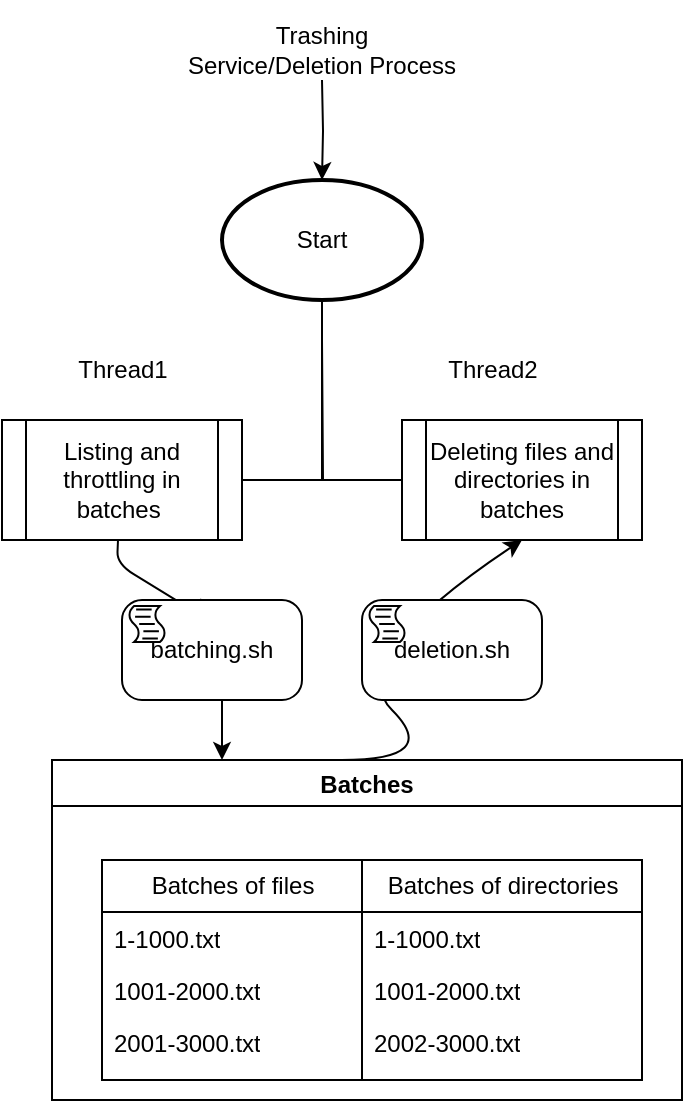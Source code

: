 <mxfile version="21.1.2" type="github">
  <diagram id="C5RBs43oDa-KdzZeNtuy" name="Page-1">
    <mxGraphModel dx="880" dy="1653" grid="1" gridSize="10" guides="1" tooltips="1" connect="1" arrows="1" fold="1" page="1" pageScale="1" pageWidth="827" pageHeight="1169" math="0" shadow="0">
      <root>
        <mxCell id="WIyWlLk6GJQsqaUBKTNV-0" />
        <mxCell id="WIyWlLk6GJQsqaUBKTNV-1" parent="WIyWlLk6GJQsqaUBKTNV-0" />
        <mxCell id="3tZebW2yL0NTeM2Al_U9-28" value="" style="edgeStyle=orthogonalEdgeStyle;rounded=0;orthogonalLoop=1;jettySize=auto;html=1;" parent="WIyWlLk6GJQsqaUBKTNV-1" target="3tZebW2yL0NTeM2Al_U9-27" edge="1">
          <mxGeometry relative="1" as="geometry">
            <mxPoint x="360" y="-1050" as="sourcePoint" />
          </mxGeometry>
        </mxCell>
        <mxCell id="3tZebW2yL0NTeM2Al_U9-27" value="Start" style="strokeWidth=2;html=1;shape=mxgraph.flowchart.start_1;whiteSpace=wrap;" parent="WIyWlLk6GJQsqaUBKTNV-1" vertex="1">
          <mxGeometry x="310" y="-1000" width="100" height="60" as="geometry" />
        </mxCell>
        <mxCell id="3tZebW2yL0NTeM2Al_U9-45" value="" style="edgeStyle=orthogonalEdgeStyle;sourcePerimeterSpacing=0;targetPerimeterSpacing=0;startArrow=none;endArrow=none;rounded=0;targetPortConstraint=eastwest;sourcePortConstraint=northsouth;curved=0;rounded=0;entryX=1;entryY=0.5;entryDx=0;entryDy=0;" parent="WIyWlLk6GJQsqaUBKTNV-1" target="3tZebW2yL0NTeM2Al_U9-88" edge="1">
          <mxGeometry relative="1" as="geometry">
            <mxPoint x="360" y="-920" as="sourcePoint" />
            <mxPoint x="350" y="-850" as="targetPoint" />
          </mxGeometry>
        </mxCell>
        <mxCell id="3tZebW2yL0NTeM2Al_U9-46" value="" style="edgeStyle=orthogonalEdgeStyle;sourcePerimeterSpacing=0;targetPerimeterSpacing=0;startArrow=none;endArrow=none;rounded=0;targetPortConstraint=eastwest;sourcePortConstraint=northsouth;curved=0;rounded=0;exitX=0.5;exitY=1;exitDx=0;exitDy=0;exitPerimeter=0;" parent="WIyWlLk6GJQsqaUBKTNV-1" source="3tZebW2yL0NTeM2Al_U9-27" edge="1">
          <mxGeometry relative="1" as="geometry">
            <mxPoint x="360" y="-920" as="sourcePoint" />
            <mxPoint x="400" y="-850" as="targetPoint" />
            <Array as="points">
              <mxPoint x="360" y="-850" />
            </Array>
          </mxGeometry>
        </mxCell>
        <mxCell id="3tZebW2yL0NTeM2Al_U9-87" value="Deleting files and directories in batches" style="shape=process;whiteSpace=wrap;html=1;backgroundOutline=1;" parent="WIyWlLk6GJQsqaUBKTNV-1" vertex="1">
          <mxGeometry x="400" y="-880" width="120" height="60" as="geometry" />
        </mxCell>
        <mxCell id="3tZebW2yL0NTeM2Al_U9-88" value="Listing and throttling in batches&amp;nbsp;" style="shape=process;whiteSpace=wrap;html=1;backgroundOutline=1;" parent="WIyWlLk6GJQsqaUBKTNV-1" vertex="1">
          <mxGeometry x="200" y="-880" width="120" height="60" as="geometry" />
        </mxCell>
        <mxCell id="3tZebW2yL0NTeM2Al_U9-92" value="Batches of files" style="swimlane;fontStyle=0;childLayout=stackLayout;horizontal=1;startSize=26;fillColor=none;horizontalStack=0;resizeParent=1;resizeParentMax=0;resizeLast=0;collapsible=1;marginBottom=0;html=1;" parent="WIyWlLk6GJQsqaUBKTNV-1" vertex="1">
          <mxGeometry x="250" y="-660" width="130" height="110" as="geometry">
            <mxRectangle x="260" y="-710" width="230" height="30" as="alternateBounds" />
          </mxGeometry>
        </mxCell>
        <mxCell id="3tZebW2yL0NTeM2Al_U9-93" value="1-1000.txt" style="text;strokeColor=none;fillColor=none;align=left;verticalAlign=top;spacingLeft=4;spacingRight=4;overflow=hidden;rotatable=0;points=[[0,0.5],[1,0.5]];portConstraint=eastwest;whiteSpace=wrap;html=1;" parent="3tZebW2yL0NTeM2Al_U9-92" vertex="1">
          <mxGeometry y="26" width="130" height="26" as="geometry" />
        </mxCell>
        <mxCell id="3tZebW2yL0NTeM2Al_U9-94" value="1001-2000.txt" style="text;strokeColor=none;fillColor=none;align=left;verticalAlign=top;spacingLeft=4;spacingRight=4;overflow=hidden;rotatable=0;points=[[0,0.5],[1,0.5]];portConstraint=eastwest;whiteSpace=wrap;html=1;" parent="3tZebW2yL0NTeM2Al_U9-92" vertex="1">
          <mxGeometry y="52" width="130" height="26" as="geometry" />
        </mxCell>
        <mxCell id="3tZebW2yL0NTeM2Al_U9-95" value="2001-3000.txt" style="text;strokeColor=none;fillColor=none;align=left;verticalAlign=top;spacingLeft=4;spacingRight=4;overflow=hidden;rotatable=0;points=[[0,0.5],[1,0.5]];portConstraint=eastwest;whiteSpace=wrap;html=1;" parent="3tZebW2yL0NTeM2Al_U9-92" vertex="1">
          <mxGeometry y="78" width="130" height="32" as="geometry" />
        </mxCell>
        <mxCell id="3tZebW2yL0NTeM2Al_U9-97" value="......" style="text;strokeColor=none;fillColor=none;align=left;verticalAlign=top;spacingLeft=4;spacingRight=4;overflow=hidden;rotatable=0;points=[[0,0.5],[1,0.5]];portConstraint=eastwest;whiteSpace=wrap;html=1;" parent="3tZebW2yL0NTeM2Al_U9-92" vertex="1">
          <mxGeometry y="110" width="130" as="geometry" />
        </mxCell>
        <mxCell id="3tZebW2yL0NTeM2Al_U9-96" value="Thread1" style="text;html=1;align=center;verticalAlign=middle;resizable=0;points=[];autosize=1;strokeColor=none;fillColor=none;" parent="WIyWlLk6GJQsqaUBKTNV-1" vertex="1">
          <mxGeometry x="225" y="-920" width="70" height="30" as="geometry" />
        </mxCell>
        <mxCell id="3tZebW2yL0NTeM2Al_U9-101" value="" style="html=1;rounded=1;curved=0;sourcePerimeterSpacing=0;targetPerimeterSpacing=0;startSize=6;endSize=6;noEdgeStyle=1;orthogonal=1;" parent="WIyWlLk6GJQsqaUBKTNV-1" source="S4s_6eEpdWKWXaanI9Ue-1" edge="1">
          <mxGeometry relative="1" as="geometry">
            <mxPoint x="258" y="-820" as="sourcePoint" />
            <mxPoint x="310" y="-710" as="targetPoint" />
            <Array as="points" />
          </mxGeometry>
        </mxCell>
        <mxCell id="3tZebW2yL0NTeM2Al_U9-102" value="" style="curved=1;endArrow=classic;html=1;rounded=0;entryX=0.5;entryY=1;entryDx=0;entryDy=0;" parent="WIyWlLk6GJQsqaUBKTNV-1" target="3tZebW2yL0NTeM2Al_U9-87" edge="1">
          <mxGeometry width="50" height="50" relative="1" as="geometry">
            <mxPoint x="370" y="-710" as="sourcePoint" />
            <mxPoint x="420" y="-760" as="targetPoint" />
            <Array as="points">
              <mxPoint x="420" y="-710" />
              <mxPoint x="370" y="-760" />
            </Array>
          </mxGeometry>
        </mxCell>
        <mxCell id="3tZebW2yL0NTeM2Al_U9-127" value="Trashing&lt;br style=&quot;text-align: left;&quot;&gt;&lt;span style=&quot;text-align: left;&quot;&gt;Service/Deletion Process&lt;/span&gt;" style="text;html=1;strokeColor=none;fillColor=none;align=center;verticalAlign=middle;whiteSpace=wrap;rounded=0;" parent="WIyWlLk6GJQsqaUBKTNV-1" vertex="1">
          <mxGeometry x="290" y="-1090" width="140" height="50" as="geometry" />
        </mxCell>
        <mxCell id="S4s_6eEpdWKWXaanI9Ue-2" value="" style="html=1;rounded=1;curved=0;sourcePerimeterSpacing=0;targetPerimeterSpacing=0;startSize=6;endSize=6;noEdgeStyle=1;orthogonal=1;entryX=0.438;entryY=-0.017;entryDx=0;entryDy=0;entryPerimeter=0;" parent="WIyWlLk6GJQsqaUBKTNV-1" target="S4s_6eEpdWKWXaanI9Ue-1" edge="1">
          <mxGeometry relative="1" as="geometry">
            <mxPoint x="258" y="-820" as="sourcePoint" />
            <mxPoint x="365" y="-713" as="targetPoint" />
            <Array as="points">
              <mxPoint x="257.5" y="-808" />
              <mxPoint x="300" y="-782" />
            </Array>
          </mxGeometry>
        </mxCell>
        <mxCell id="S4s_6eEpdWKWXaanI9Ue-1" value="batching.sh" style="points=[[0.25,0,0],[0.5,0,0],[0.75,0,0],[1,0.25,0],[1,0.5,0],[1,0.75,0],[0.75,1,0],[0.5,1,0],[0.25,1,0],[0,0.75,0],[0,0.5,0],[0,0.25,0]];shape=mxgraph.bpmn.task;whiteSpace=wrap;rectStyle=rounded;size=10;html=1;container=1;expand=0;collapsible=0;taskMarker=script;" parent="WIyWlLk6GJQsqaUBKTNV-1" vertex="1">
          <mxGeometry x="260" y="-790" width="90" height="50" as="geometry" />
        </mxCell>
        <mxCell id="S4s_6eEpdWKWXaanI9Ue-3" value="deletion.sh" style="points=[[0.25,0,0],[0.5,0,0],[0.75,0,0],[1,0.25,0],[1,0.5,0],[1,0.75,0],[0.75,1,0],[0.5,1,0],[0.25,1,0],[0,0.75,0],[0,0.5,0],[0,0.25,0]];shape=mxgraph.bpmn.task;whiteSpace=wrap;rectStyle=rounded;size=10;html=1;container=1;expand=0;collapsible=0;taskMarker=script;" parent="WIyWlLk6GJQsqaUBKTNV-1" vertex="1">
          <mxGeometry x="380" y="-790" width="90" height="50" as="geometry" />
        </mxCell>
        <mxCell id="S4s_6eEpdWKWXaanI9Ue-4" value="Thread2" style="text;html=1;align=center;verticalAlign=middle;resizable=0;points=[];autosize=1;strokeColor=none;fillColor=none;" parent="WIyWlLk6GJQsqaUBKTNV-1" vertex="1">
          <mxGeometry x="410" y="-920" width="70" height="30" as="geometry" />
        </mxCell>
        <mxCell id="x15Lo4N7TWAqHZYiQaTU-4" value="Batches of directories" style="swimlane;fontStyle=0;childLayout=stackLayout;horizontal=1;startSize=26;fillColor=none;horizontalStack=0;resizeParent=1;resizeParentMax=0;resizeLast=0;collapsible=1;marginBottom=0;html=1;" vertex="1" parent="WIyWlLk6GJQsqaUBKTNV-1">
          <mxGeometry x="380" y="-660" width="140" height="110" as="geometry" />
        </mxCell>
        <mxCell id="x15Lo4N7TWAqHZYiQaTU-5" value="1-1000.txt" style="text;strokeColor=none;fillColor=none;align=left;verticalAlign=top;spacingLeft=4;spacingRight=4;overflow=hidden;rotatable=0;points=[[0,0.5],[1,0.5]];portConstraint=eastwest;whiteSpace=wrap;html=1;" vertex="1" parent="x15Lo4N7TWAqHZYiQaTU-4">
          <mxGeometry y="26" width="140" height="26" as="geometry" />
        </mxCell>
        <mxCell id="x15Lo4N7TWAqHZYiQaTU-6" value="1001-2000.txt" style="text;strokeColor=none;fillColor=none;align=left;verticalAlign=top;spacingLeft=4;spacingRight=4;overflow=hidden;rotatable=0;points=[[0,0.5],[1,0.5]];portConstraint=eastwest;whiteSpace=wrap;html=1;" vertex="1" parent="x15Lo4N7TWAqHZYiQaTU-4">
          <mxGeometry y="52" width="140" height="26" as="geometry" />
        </mxCell>
        <mxCell id="x15Lo4N7TWAqHZYiQaTU-7" value="2002-3000.txt" style="text;strokeColor=none;fillColor=none;align=left;verticalAlign=top;spacingLeft=4;spacingRight=4;overflow=hidden;rotatable=0;points=[[0,0.5],[1,0.5]];portConstraint=eastwest;whiteSpace=wrap;html=1;" vertex="1" parent="x15Lo4N7TWAqHZYiQaTU-4">
          <mxGeometry y="78" width="140" height="32" as="geometry" />
        </mxCell>
        <mxCell id="x15Lo4N7TWAqHZYiQaTU-10" value="Batches" style="swimlane;" vertex="1" parent="WIyWlLk6GJQsqaUBKTNV-1">
          <mxGeometry x="225" y="-710" width="315" height="170" as="geometry" />
        </mxCell>
      </root>
    </mxGraphModel>
  </diagram>
</mxfile>
